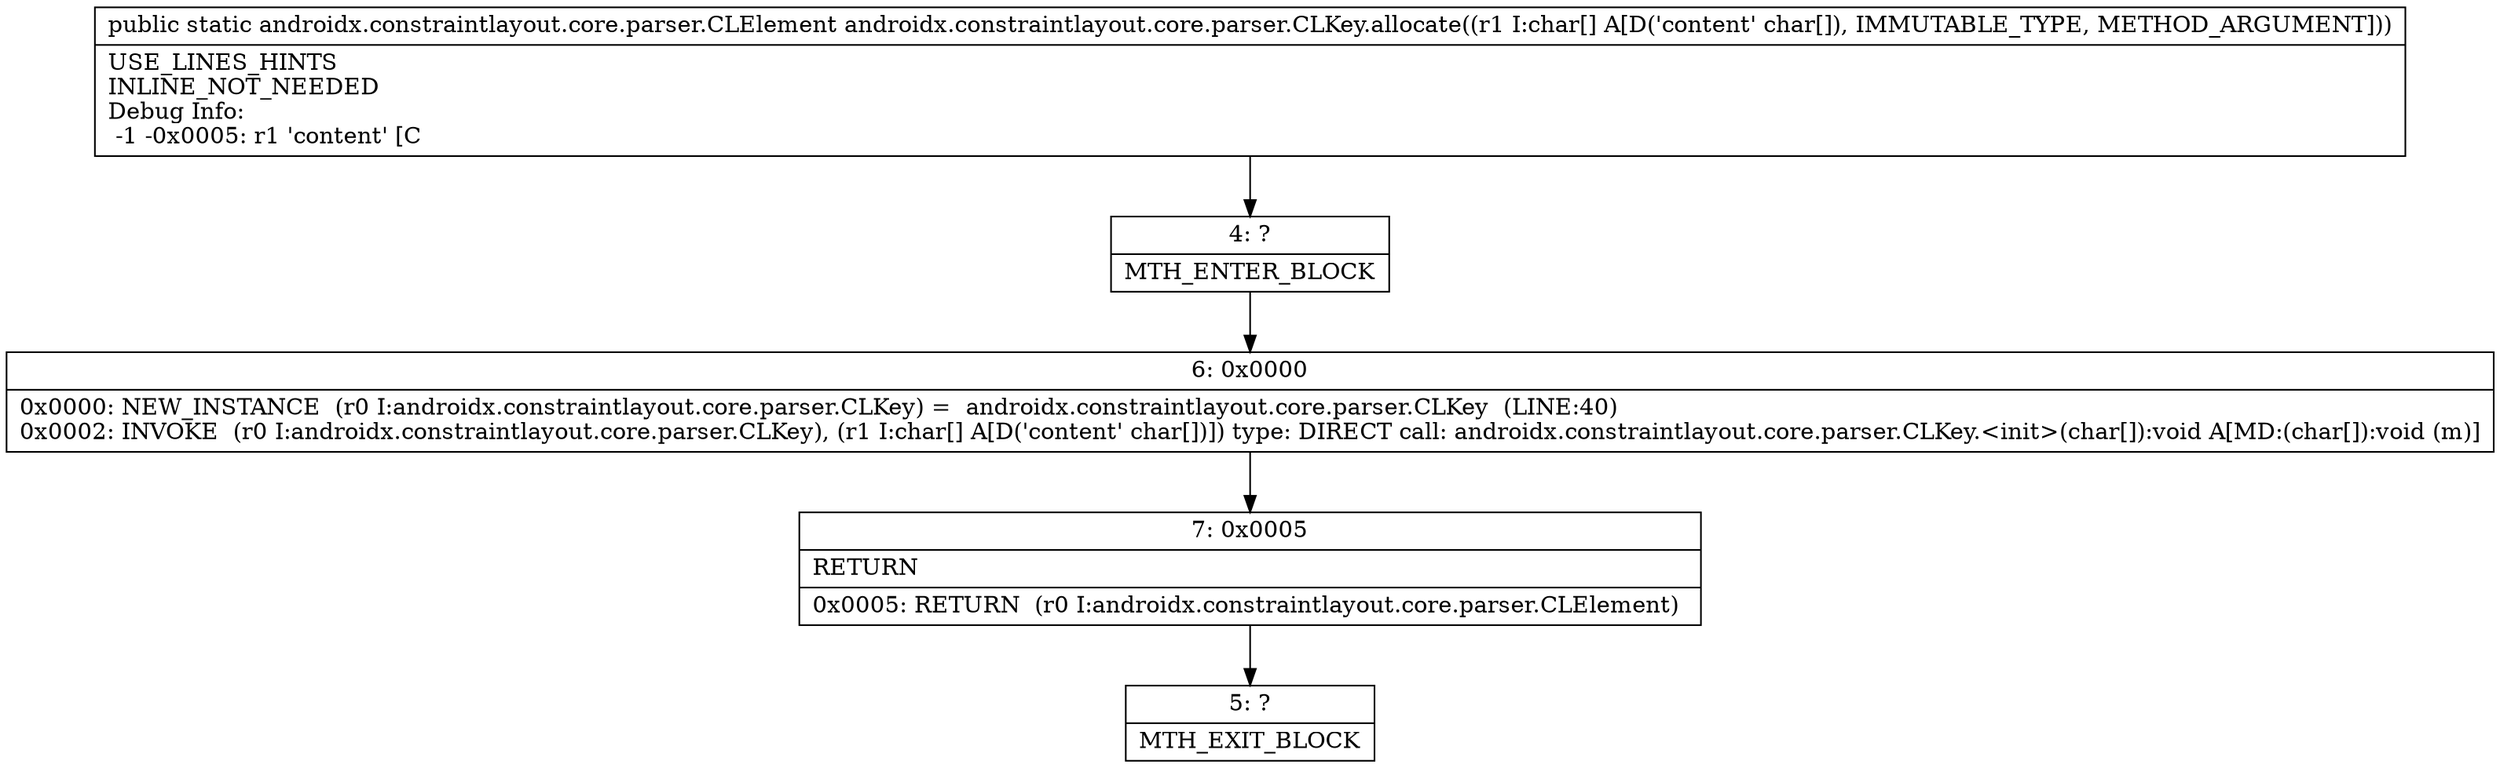 digraph "CFG forandroidx.constraintlayout.core.parser.CLKey.allocate([C)Landroidx\/constraintlayout\/core\/parser\/CLElement;" {
Node_4 [shape=record,label="{4\:\ ?|MTH_ENTER_BLOCK\l}"];
Node_6 [shape=record,label="{6\:\ 0x0000|0x0000: NEW_INSTANCE  (r0 I:androidx.constraintlayout.core.parser.CLKey) =  androidx.constraintlayout.core.parser.CLKey  (LINE:40)\l0x0002: INVOKE  (r0 I:androidx.constraintlayout.core.parser.CLKey), (r1 I:char[] A[D('content' char[])]) type: DIRECT call: androidx.constraintlayout.core.parser.CLKey.\<init\>(char[]):void A[MD:(char[]):void (m)]\l}"];
Node_7 [shape=record,label="{7\:\ 0x0005|RETURN\l|0x0005: RETURN  (r0 I:androidx.constraintlayout.core.parser.CLElement) \l}"];
Node_5 [shape=record,label="{5\:\ ?|MTH_EXIT_BLOCK\l}"];
MethodNode[shape=record,label="{public static androidx.constraintlayout.core.parser.CLElement androidx.constraintlayout.core.parser.CLKey.allocate((r1 I:char[] A[D('content' char[]), IMMUTABLE_TYPE, METHOD_ARGUMENT]))  | USE_LINES_HINTS\lINLINE_NOT_NEEDED\lDebug Info:\l  \-1 \-0x0005: r1 'content' [C\l}"];
MethodNode -> Node_4;Node_4 -> Node_6;
Node_6 -> Node_7;
Node_7 -> Node_5;
}

